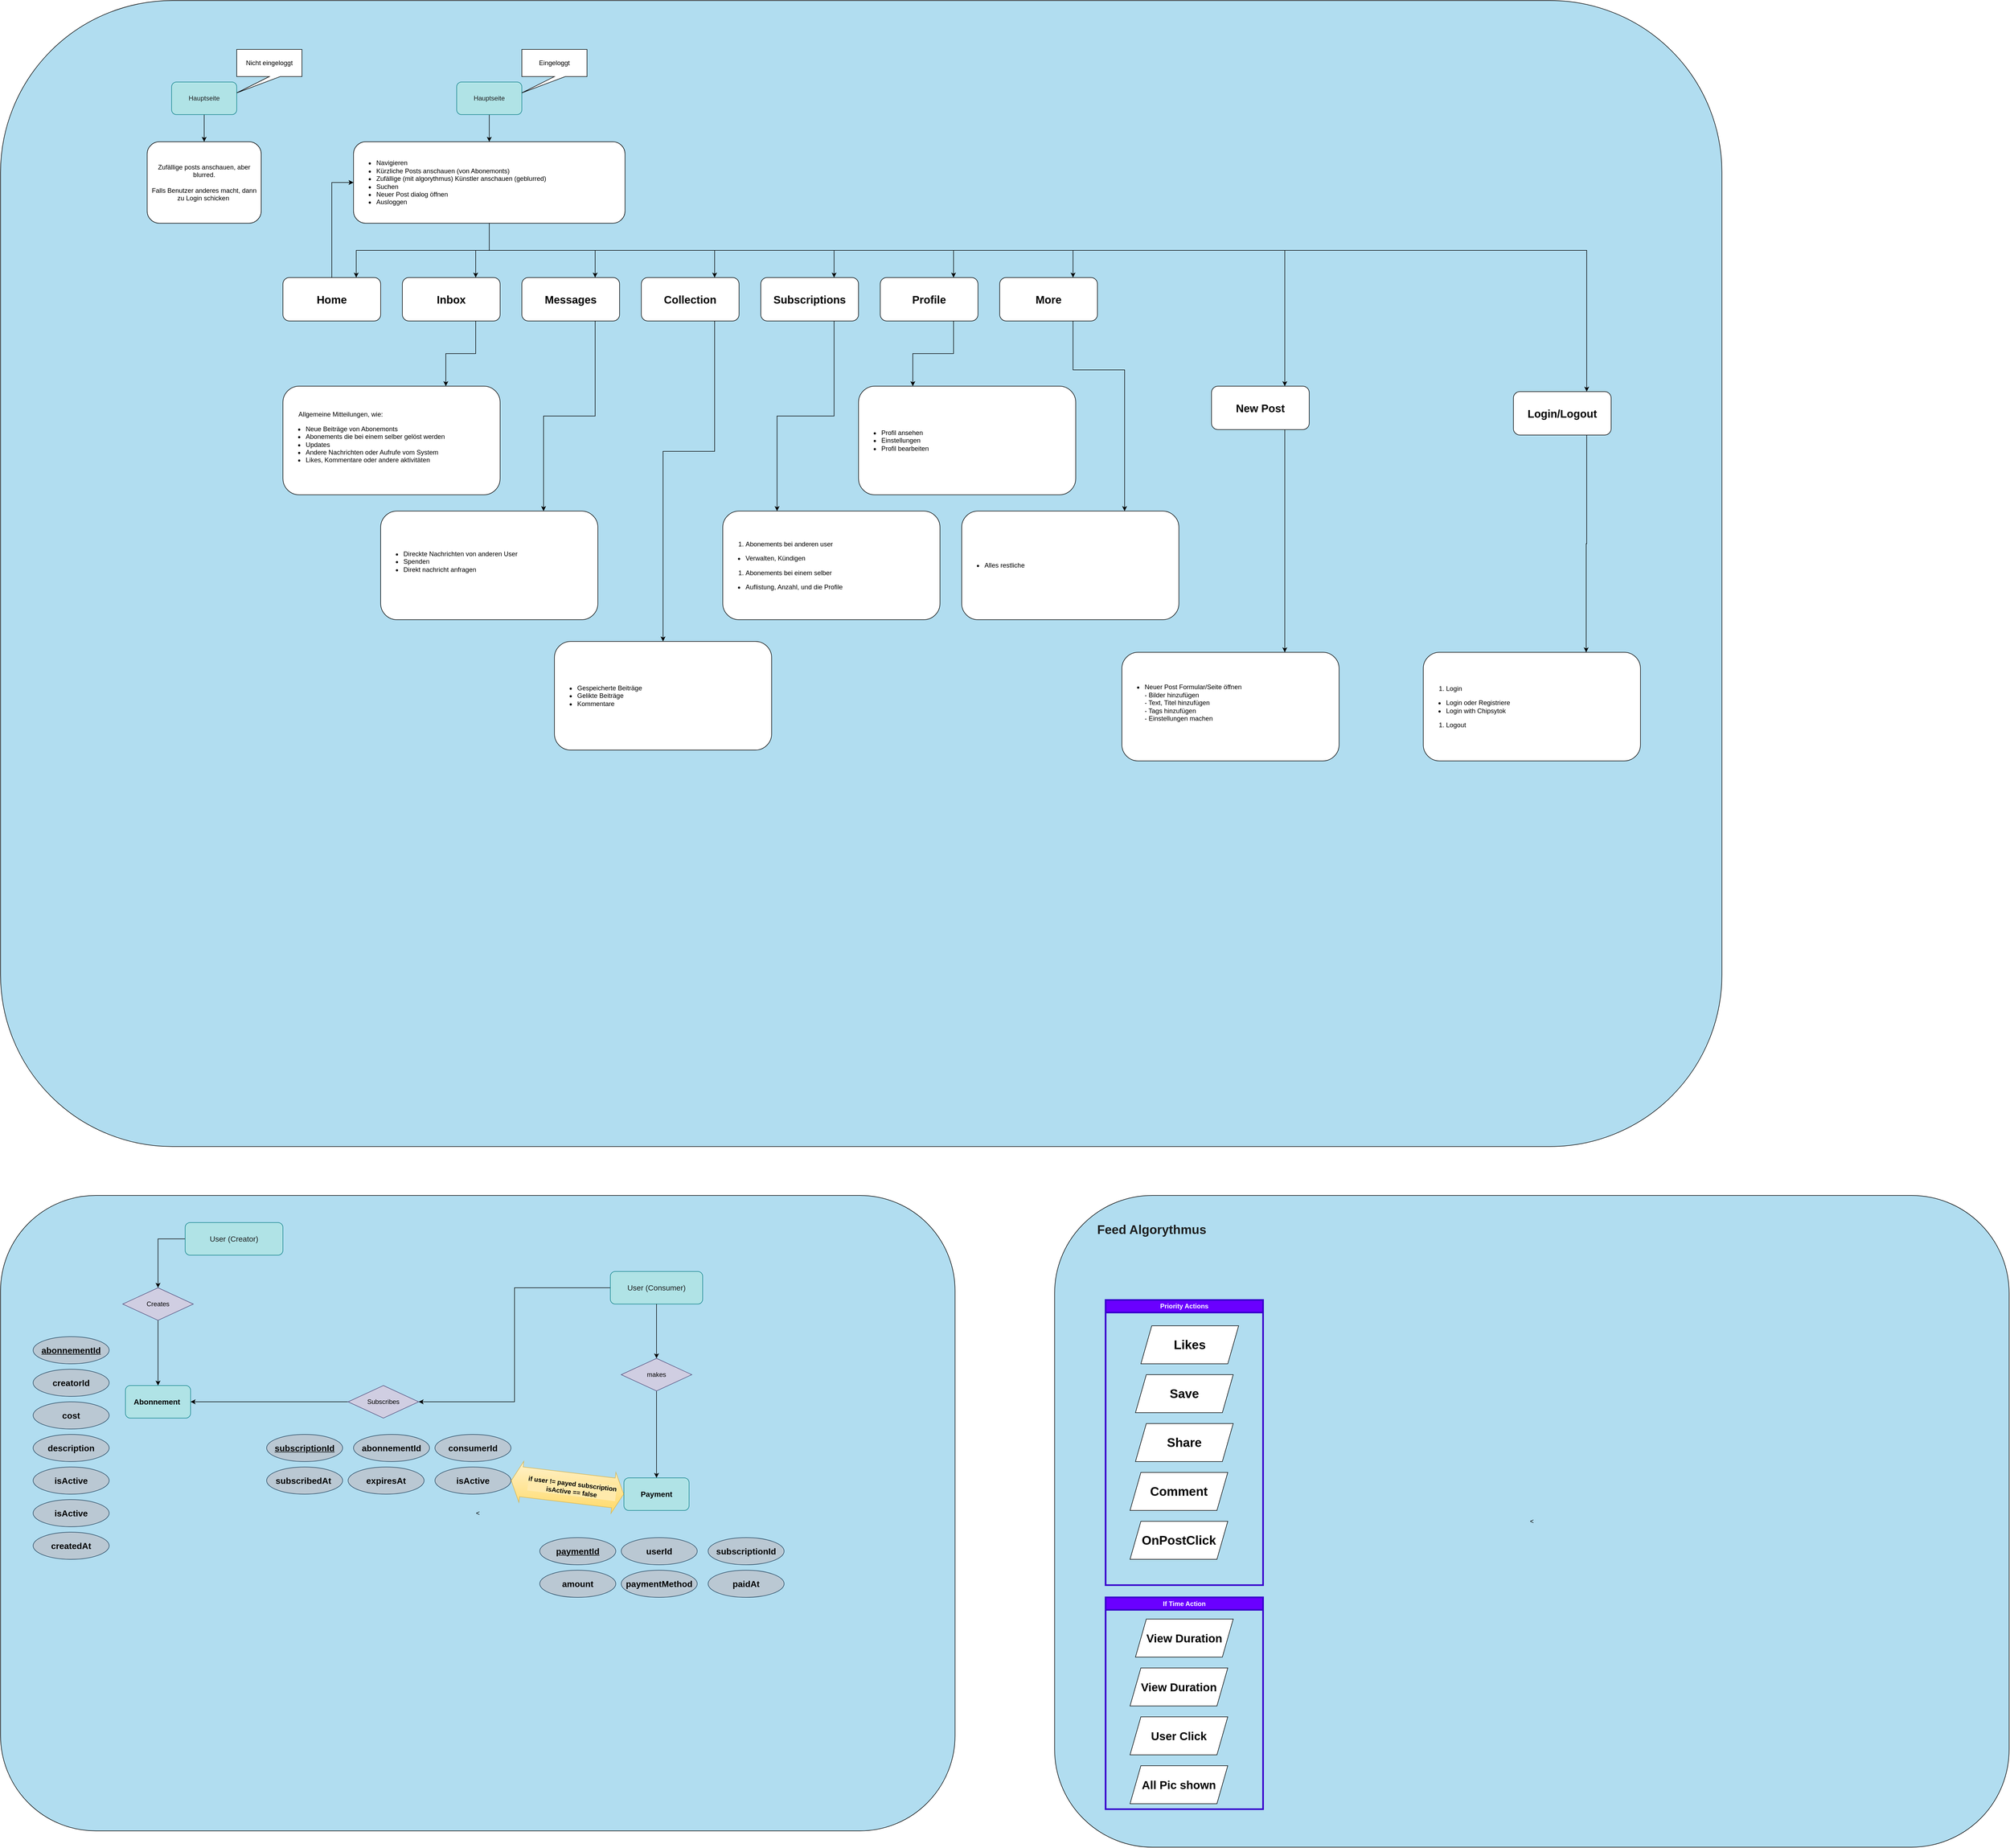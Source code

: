 <mxfile version="25.0.2">
  <diagram name="Seite-1" id="jKsxETpBKqMDLG8IwvQ8">
    <mxGraphModel dx="3860" dy="2714" grid="1" gridSize="10" guides="1" tooltips="1" connect="1" arrows="1" fold="1" page="1" pageScale="1" pageWidth="1654" pageHeight="1169" math="0" shadow="0">
      <root>
        <mxCell id="0" />
        <mxCell id="1" parent="0" />
        <mxCell id="M65IghktugDSihwL8zUm-1" value="&amp;lt;" style="rounded=1;whiteSpace=wrap;html=1;fillColor=#b1ddf0;strokeColor=#000000;movable=0;resizable=0;rotatable=0;deletable=0;editable=0;locked=1;connectable=0;" parent="1" vertex="1">
          <mxGeometry x="-480" y="-400" width="3170" height="2110" as="geometry" />
        </mxCell>
        <mxCell id="M65IghktugDSihwL8zUm-4" style="edgeStyle=orthogonalEdgeStyle;rounded=0;orthogonalLoop=1;jettySize=auto;html=1;exitX=0.5;exitY=1;exitDx=0;exitDy=0;strokeColor=#000000;" parent="1" source="M65IghktugDSihwL8zUm-2" target="M65IghktugDSihwL8zUm-3" edge="1">
          <mxGeometry relative="1" as="geometry" />
        </mxCell>
        <mxCell id="M65IghktugDSihwL8zUm-2" value="&lt;font color=&quot;#1c1c1c&quot;&gt;Hauptseite&lt;/font&gt;" style="rounded=1;whiteSpace=wrap;html=1;fillColor=#b0e3e6;strokeColor=#0e8088;" parent="1" vertex="1">
          <mxGeometry x="-165" y="-250" width="120" height="60" as="geometry" />
        </mxCell>
        <mxCell id="M65IghktugDSihwL8zUm-3" value="Zufällige posts anschauen, aber blurred.&lt;br&gt;&lt;br&gt;Falls Benutzer anderes macht, dann zu Login schicken&amp;nbsp;" style="rounded=1;whiteSpace=wrap;html=1;" parent="1" vertex="1">
          <mxGeometry x="-210" y="-140" width="210" height="150" as="geometry" />
        </mxCell>
        <mxCell id="M65IghktugDSihwL8zUm-10" value="Nicht eingeloggt" style="shape=callout;whiteSpace=wrap;html=1;perimeter=calloutPerimeter;position2=0;" parent="1" vertex="1">
          <mxGeometry x="-45" y="-310" width="120" height="80" as="geometry" />
        </mxCell>
        <mxCell id="M65IghktugDSihwL8zUm-16" style="edgeStyle=orthogonalEdgeStyle;rounded=0;orthogonalLoop=1;jettySize=auto;html=1;exitX=0.5;exitY=1;exitDx=0;exitDy=0;strokeColor=#000000;" parent="1" source="M65IghktugDSihwL8zUm-12" target="M65IghktugDSihwL8zUm-13" edge="1">
          <mxGeometry relative="1" as="geometry" />
        </mxCell>
        <mxCell id="M65IghktugDSihwL8zUm-12" value="&lt;font color=&quot;#1c1c1c&quot;&gt;Hauptseite&lt;/font&gt;" style="rounded=1;whiteSpace=wrap;html=1;fillColor=#b0e3e6;strokeColor=#0e8088;" parent="1" vertex="1">
          <mxGeometry x="360" y="-250" width="120" height="60" as="geometry" />
        </mxCell>
        <mxCell id="M65IghktugDSihwL8zUm-26" style="edgeStyle=orthogonalEdgeStyle;rounded=0;orthogonalLoop=1;jettySize=auto;html=1;exitX=0.5;exitY=1;exitDx=0;exitDy=0;entryX=0.75;entryY=0;entryDx=0;entryDy=0;fillColor=#fad7ac;strokeColor=#000000;" parent="1" source="M65IghktugDSihwL8zUm-13" target="M65IghktugDSihwL8zUm-17" edge="1">
          <mxGeometry relative="1" as="geometry" />
        </mxCell>
        <mxCell id="M65IghktugDSihwL8zUm-27" style="edgeStyle=orthogonalEdgeStyle;rounded=0;orthogonalLoop=1;jettySize=auto;html=1;exitX=0.5;exitY=1;exitDx=0;exitDy=0;entryX=0.75;entryY=0;entryDx=0;entryDy=0;strokeColor=#000000;" parent="1" source="M65IghktugDSihwL8zUm-13" target="M65IghktugDSihwL8zUm-18" edge="1">
          <mxGeometry relative="1" as="geometry" />
        </mxCell>
        <mxCell id="M65IghktugDSihwL8zUm-28" style="edgeStyle=orthogonalEdgeStyle;rounded=0;orthogonalLoop=1;jettySize=auto;html=1;exitX=0.5;exitY=1;exitDx=0;exitDy=0;entryX=0.75;entryY=0;entryDx=0;entryDy=0;strokeColor=#000000;" parent="1" source="M65IghktugDSihwL8zUm-13" target="M65IghktugDSihwL8zUm-23" edge="1">
          <mxGeometry relative="1" as="geometry" />
        </mxCell>
        <mxCell id="M65IghktugDSihwL8zUm-29" style="edgeStyle=orthogonalEdgeStyle;rounded=0;orthogonalLoop=1;jettySize=auto;html=1;exitX=0.5;exitY=1;exitDx=0;exitDy=0;entryX=0.75;entryY=0;entryDx=0;entryDy=0;strokeColor=#000000;" parent="1" source="M65IghktugDSihwL8zUm-13" target="M65IghktugDSihwL8zUm-22" edge="1">
          <mxGeometry relative="1" as="geometry" />
        </mxCell>
        <mxCell id="M65IghktugDSihwL8zUm-30" style="edgeStyle=orthogonalEdgeStyle;rounded=0;orthogonalLoop=1;jettySize=auto;html=1;exitX=0.5;exitY=1;exitDx=0;exitDy=0;entryX=0.75;entryY=0;entryDx=0;entryDy=0;strokeColor=#000000;" parent="1" source="M65IghktugDSihwL8zUm-13" target="M65IghktugDSihwL8zUm-21" edge="1">
          <mxGeometry relative="1" as="geometry" />
        </mxCell>
        <mxCell id="M65IghktugDSihwL8zUm-31" style="edgeStyle=orthogonalEdgeStyle;rounded=0;orthogonalLoop=1;jettySize=auto;html=1;exitX=0.5;exitY=1;exitDx=0;exitDy=0;entryX=0.75;entryY=0;entryDx=0;entryDy=0;strokeColor=#000000;" parent="1" source="M65IghktugDSihwL8zUm-13" target="M65IghktugDSihwL8zUm-20" edge="1">
          <mxGeometry relative="1" as="geometry" />
        </mxCell>
        <mxCell id="M65IghktugDSihwL8zUm-43" style="edgeStyle=orthogonalEdgeStyle;rounded=0;orthogonalLoop=1;jettySize=auto;html=1;exitX=0.5;exitY=1;exitDx=0;exitDy=0;entryX=0.75;entryY=0;entryDx=0;entryDy=0;strokeColor=#000000;" parent="1" source="M65IghktugDSihwL8zUm-13" target="M65IghktugDSihwL8zUm-42" edge="1">
          <mxGeometry relative="1" as="geometry" />
        </mxCell>
        <mxCell id="M65IghktugDSihwL8zUm-49" style="edgeStyle=orthogonalEdgeStyle;rounded=0;orthogonalLoop=1;jettySize=auto;html=1;exitX=0.5;exitY=1;exitDx=0;exitDy=0;entryX=0.75;entryY=0;entryDx=0;entryDy=0;strokeColor=#000000;" parent="1" source="M65IghktugDSihwL8zUm-13" target="M65IghktugDSihwL8zUm-46" edge="1">
          <mxGeometry relative="1" as="geometry">
            <Array as="points">
              <mxPoint x="420" y="60" />
              <mxPoint x="1885" y="60" />
            </Array>
          </mxGeometry>
        </mxCell>
        <mxCell id="M65IghktugDSihwL8zUm-54" style="edgeStyle=orthogonalEdgeStyle;rounded=0;orthogonalLoop=1;jettySize=auto;html=1;exitX=0.5;exitY=1;exitDx=0;exitDy=0;entryX=0.75;entryY=0;entryDx=0;entryDy=0;strokeColor=#000000;" parent="1" source="M65IghktugDSihwL8zUm-13" target="M65IghktugDSihwL8zUm-51" edge="1">
          <mxGeometry relative="1" as="geometry">
            <Array as="points">
              <mxPoint x="420" y="60" />
              <mxPoint x="2441" y="60" />
            </Array>
          </mxGeometry>
        </mxCell>
        <mxCell id="M65IghktugDSihwL8zUm-13" value="&lt;ul&gt;&lt;li&gt;Navigieren&lt;/li&gt;&lt;li style=&quot;&quot;&gt;Kürzliche Posts anschauen (von Abonemonts)&lt;/li&gt;&lt;li style=&quot;&quot;&gt;Zufällige (mit algorythmus) Künstler anschauen (geblurred)&lt;/li&gt;&lt;li style=&quot;&quot;&gt;Suchen&lt;/li&gt;&lt;li style=&quot;&quot;&gt;Neuer Post dialog öffnen&lt;/li&gt;&lt;li style=&quot;&quot;&gt;Ausloggen&lt;/li&gt;&lt;/ul&gt;" style="rounded=1;whiteSpace=wrap;html=1;align=left;" parent="1" vertex="1">
          <mxGeometry x="170" y="-140" width="500" height="150" as="geometry" />
        </mxCell>
        <mxCell id="M65IghktugDSihwL8zUm-14" value="Eingeloggt" style="shape=callout;whiteSpace=wrap;html=1;perimeter=calloutPerimeter;position2=0;" parent="1" vertex="1">
          <mxGeometry x="480" y="-310" width="120" height="80" as="geometry" />
        </mxCell>
        <mxCell id="M65IghktugDSihwL8zUm-25" style="edgeStyle=orthogonalEdgeStyle;rounded=0;orthogonalLoop=1;jettySize=auto;html=1;exitX=0.5;exitY=0;exitDx=0;exitDy=0;entryX=0;entryY=0.5;entryDx=0;entryDy=0;strokeColor=#000000;" parent="1" source="M65IghktugDSihwL8zUm-17" target="M65IghktugDSihwL8zUm-13" edge="1">
          <mxGeometry relative="1" as="geometry" />
        </mxCell>
        <mxCell id="M65IghktugDSihwL8zUm-17" value="Home" style="rounded=1;whiteSpace=wrap;html=1;fontSize=20;fontStyle=1" parent="1" vertex="1">
          <mxGeometry x="40" y="110" width="180" height="80" as="geometry" />
        </mxCell>
        <mxCell id="M65IghktugDSihwL8zUm-33" style="edgeStyle=orthogonalEdgeStyle;rounded=0;orthogonalLoop=1;jettySize=auto;html=1;exitX=0.75;exitY=1;exitDx=0;exitDy=0;entryX=0.75;entryY=0;entryDx=0;entryDy=0;strokeColor=#000000;" parent="1" source="M65IghktugDSihwL8zUm-18" target="M65IghktugDSihwL8zUm-32" edge="1">
          <mxGeometry relative="1" as="geometry" />
        </mxCell>
        <mxCell id="M65IghktugDSihwL8zUm-18" value="Inbox" style="rounded=1;whiteSpace=wrap;html=1;fontSize=20;fontStyle=1" parent="1" vertex="1">
          <mxGeometry x="260" y="110" width="180" height="80" as="geometry" />
        </mxCell>
        <mxCell id="M65IghktugDSihwL8zUm-41" style="edgeStyle=orthogonalEdgeStyle;rounded=0;orthogonalLoop=1;jettySize=auto;html=1;exitX=0.75;exitY=1;exitDx=0;exitDy=0;entryX=0.25;entryY=0;entryDx=0;entryDy=0;strokeColor=#000000;" parent="1" source="M65IghktugDSihwL8zUm-20" target="M65IghktugDSihwL8zUm-40" edge="1">
          <mxGeometry relative="1" as="geometry" />
        </mxCell>
        <mxCell id="M65IghktugDSihwL8zUm-20" value="Profile" style="rounded=1;whiteSpace=wrap;html=1;fontSize=20;fontStyle=1" parent="1" vertex="1">
          <mxGeometry x="1140" y="110" width="180" height="80" as="geometry" />
        </mxCell>
        <mxCell id="M65IghktugDSihwL8zUm-39" style="edgeStyle=orthogonalEdgeStyle;rounded=0;orthogonalLoop=1;jettySize=auto;html=1;exitX=0.75;exitY=1;exitDx=0;exitDy=0;entryX=0.25;entryY=0;entryDx=0;entryDy=0;strokeColor=#000000;" parent="1" source="M65IghktugDSihwL8zUm-21" target="M65IghktugDSihwL8zUm-38" edge="1">
          <mxGeometry relative="1" as="geometry" />
        </mxCell>
        <mxCell id="M65IghktugDSihwL8zUm-21" value="Subscriptions" style="rounded=1;whiteSpace=wrap;html=1;fontSize=20;fontStyle=1" parent="1" vertex="1">
          <mxGeometry x="920" y="110" width="180" height="80" as="geometry" />
        </mxCell>
        <mxCell id="M65IghktugDSihwL8zUm-37" style="edgeStyle=orthogonalEdgeStyle;rounded=0;orthogonalLoop=1;jettySize=auto;html=1;exitX=0.75;exitY=1;exitDx=0;exitDy=0;entryX=0.5;entryY=0;entryDx=0;entryDy=0;strokeColor=#000000;" parent="1" source="M65IghktugDSihwL8zUm-22" target="M65IghktugDSihwL8zUm-36" edge="1">
          <mxGeometry relative="1" as="geometry">
            <Array as="points">
              <mxPoint x="835" y="430" />
              <mxPoint x="740" y="430" />
            </Array>
          </mxGeometry>
        </mxCell>
        <mxCell id="M65IghktugDSihwL8zUm-22" value="Collection" style="rounded=1;whiteSpace=wrap;html=1;fontSize=20;fontStyle=1" parent="1" vertex="1">
          <mxGeometry x="700" y="110" width="180" height="80" as="geometry" />
        </mxCell>
        <mxCell id="M65IghktugDSihwL8zUm-35" style="edgeStyle=orthogonalEdgeStyle;rounded=0;orthogonalLoop=1;jettySize=auto;html=1;exitX=0.75;exitY=1;exitDx=0;exitDy=0;entryX=0.75;entryY=0;entryDx=0;entryDy=0;strokeColor=#000000;" parent="1" source="M65IghktugDSihwL8zUm-23" target="M65IghktugDSihwL8zUm-34" edge="1">
          <mxGeometry relative="1" as="geometry" />
        </mxCell>
        <mxCell id="M65IghktugDSihwL8zUm-23" value="Messages" style="rounded=1;whiteSpace=wrap;html=1;fontSize=20;fontStyle=1" parent="1" vertex="1">
          <mxGeometry x="480" y="110" width="180" height="80" as="geometry" />
        </mxCell>
        <mxCell id="M65IghktugDSihwL8zUm-32" value="&lt;span style=&quot;white-space: pre;&quot;&gt;&#x9;&lt;/span&gt;Allgemeine Mitteilungen, wie:&lt;div&gt;&lt;ul&gt;&lt;li&gt;Neue Beiträge von Abonemonts&lt;/li&gt;&lt;li&gt;Abonements die bei einem selber gelöst werden&lt;/li&gt;&lt;li&gt;Updates&lt;/li&gt;&lt;li&gt;Andere Nachrichten oder Aufrufe vom System&lt;/li&gt;&lt;li&gt;Likes, Kommentare oder andere aktivitäten&amp;nbsp;&amp;nbsp;&lt;br&gt;&lt;/li&gt;&lt;/ul&gt;&lt;/div&gt;" style="rounded=1;whiteSpace=wrap;html=1;align=left;" parent="1" vertex="1">
          <mxGeometry x="40" y="310" width="400" height="200" as="geometry" />
        </mxCell>
        <mxCell id="M65IghktugDSihwL8zUm-34" value="&lt;div&gt;&lt;ul&gt;&lt;li&gt;Direckte Nachrichten von anderen User&lt;/li&gt;&lt;li&gt;Spenden&amp;nbsp;&lt;/li&gt;&lt;li&gt;Direkt nachricht anfragen&lt;/li&gt;&lt;/ul&gt;&lt;/div&gt;&lt;div&gt;&lt;span style=&quot;white-space: pre;&quot;&gt;&#x9;&lt;/span&gt;&lt;br&gt;&lt;/div&gt;" style="rounded=1;whiteSpace=wrap;html=1;align=left;" parent="1" vertex="1">
          <mxGeometry x="220" y="540" width="400" height="200" as="geometry" />
        </mxCell>
        <mxCell id="M65IghktugDSihwL8zUm-36" value="&lt;ul&gt;&lt;li&gt;Gespeicherte Beiträge&lt;/li&gt;&lt;li&gt;Gelikte Beiträge&amp;nbsp;&lt;/li&gt;&lt;li&gt;Kommentare&lt;/li&gt;&lt;/ul&gt;" style="rounded=1;whiteSpace=wrap;html=1;align=left;" parent="1" vertex="1">
          <mxGeometry x="540" y="780" width="400" height="200" as="geometry" />
        </mxCell>
        <mxCell id="M65IghktugDSihwL8zUm-38" value="&lt;ol&gt;&lt;li&gt;Abonements bei anderen user&lt;/li&gt;&lt;/ol&gt;&lt;ul&gt;&lt;li&gt;Verwalten, Kündigen&lt;/li&gt;&lt;/ul&gt;&lt;ol&gt;&lt;li&gt;Abonements bei einem selber&lt;/li&gt;&lt;/ol&gt;&lt;ul&gt;&lt;li&gt;Auflistung, Anzahl, und die Profile&lt;/li&gt;&lt;/ul&gt;" style="rounded=1;whiteSpace=wrap;html=1;align=left;" parent="1" vertex="1">
          <mxGeometry x="850" y="540" width="400" height="200" as="geometry" />
        </mxCell>
        <mxCell id="M65IghktugDSihwL8zUm-40" value="&lt;ul&gt;&lt;li&gt;Profil ansehen&lt;/li&gt;&lt;li&gt;Einstellungen&lt;/li&gt;&lt;li&gt;Profil bearbeiten&lt;/li&gt;&lt;/ul&gt;" style="rounded=1;whiteSpace=wrap;html=1;align=left;" parent="1" vertex="1">
          <mxGeometry x="1100" y="310" width="400" height="200" as="geometry" />
        </mxCell>
        <mxCell id="M65IghktugDSihwL8zUm-45" style="edgeStyle=orthogonalEdgeStyle;rounded=0;orthogonalLoop=1;jettySize=auto;html=1;exitX=0.75;exitY=1;exitDx=0;exitDy=0;entryX=0.75;entryY=0;entryDx=0;entryDy=0;strokeColor=#000000;" parent="1" source="M65IghktugDSihwL8zUm-42" target="M65IghktugDSihwL8zUm-44" edge="1">
          <mxGeometry relative="1" as="geometry">
            <Array as="points">
              <mxPoint x="1495" y="280" />
              <mxPoint x="1590" y="280" />
            </Array>
          </mxGeometry>
        </mxCell>
        <mxCell id="M65IghktugDSihwL8zUm-42" value="More" style="rounded=1;whiteSpace=wrap;html=1;fontSize=20;fontStyle=1" parent="1" vertex="1">
          <mxGeometry x="1360" y="110" width="180" height="80" as="geometry" />
        </mxCell>
        <mxCell id="M65IghktugDSihwL8zUm-44" value="&lt;ul&gt;&lt;li&gt;Alles restliche&lt;/li&gt;&lt;/ul&gt;" style="rounded=1;whiteSpace=wrap;html=1;align=left;" parent="1" vertex="1">
          <mxGeometry x="1290" y="540" width="400" height="200" as="geometry" />
        </mxCell>
        <mxCell id="M65IghktugDSihwL8zUm-48" style="edgeStyle=orthogonalEdgeStyle;rounded=0;orthogonalLoop=1;jettySize=auto;html=1;exitX=0.75;exitY=1;exitDx=0;exitDy=0;entryX=0.75;entryY=0;entryDx=0;entryDy=0;strokeColor=#000000;" parent="1" source="M65IghktugDSihwL8zUm-46" target="M65IghktugDSihwL8zUm-47" edge="1">
          <mxGeometry relative="1" as="geometry" />
        </mxCell>
        <mxCell id="M65IghktugDSihwL8zUm-46" value="New Post" style="rounded=1;whiteSpace=wrap;html=1;fontSize=20;fontStyle=1" parent="1" vertex="1">
          <mxGeometry x="1750" y="310" width="180" height="80" as="geometry" />
        </mxCell>
        <mxCell id="M65IghktugDSihwL8zUm-47" value="&lt;ul&gt;&lt;li&gt;Neuer Post Formular/Seite öffnen&lt;br&gt;- Bilder hinzufügen&lt;br&gt;- Text, Titel hinzufügen&lt;br&gt;- Tags hinzufügen&lt;br&gt;- Einstellungen machen&lt;br&gt;&lt;br&gt;&lt;/li&gt;&lt;/ul&gt;" style="rounded=1;whiteSpace=wrap;html=1;align=left;" parent="1" vertex="1">
          <mxGeometry x="1585" y="800" width="400" height="200" as="geometry" />
        </mxCell>
        <mxCell id="M65IghktugDSihwL8zUm-50" style="edgeStyle=orthogonalEdgeStyle;rounded=0;orthogonalLoop=1;jettySize=auto;html=1;exitX=0.75;exitY=1;exitDx=0;exitDy=0;entryX=0.75;entryY=0;entryDx=0;entryDy=0;strokeColor=#000000;" parent="1" source="M65IghktugDSihwL8zUm-51" target="M65IghktugDSihwL8zUm-52" edge="1">
          <mxGeometry relative="1" as="geometry" />
        </mxCell>
        <mxCell id="M65IghktugDSihwL8zUm-51" value="Login/Logout" style="rounded=1;whiteSpace=wrap;html=1;fontSize=20;fontStyle=1" parent="1" vertex="1">
          <mxGeometry x="2306" y="320" width="180" height="80" as="geometry" />
        </mxCell>
        <mxCell id="M65IghktugDSihwL8zUm-52" value="&lt;ol&gt;&lt;li&gt;Login&lt;/li&gt;&lt;/ol&gt;&lt;ul&gt;&lt;li&gt;Login oder Registriere&lt;br&gt;&lt;/li&gt;&lt;li&gt;Login with Chipsytok&lt;/li&gt;&lt;/ul&gt;&lt;ol&gt;&lt;li&gt;Logout&lt;/li&gt;&lt;/ol&gt;" style="rounded=1;whiteSpace=wrap;html=1;align=left;" parent="1" vertex="1">
          <mxGeometry x="2140" y="800" width="400" height="200" as="geometry" />
        </mxCell>
        <mxCell id="rVRmx0exiHZp06LLSsyq-1" value="&amp;lt;" style="rounded=1;whiteSpace=wrap;html=1;fillColor=#b1ddf0;strokeColor=#000000;movable=0;resizable=0;rotatable=0;deletable=0;editable=0;locked=1;connectable=0;" parent="1" vertex="1">
          <mxGeometry x="-480" y="1800" width="1757.77" height="1170" as="geometry" />
        </mxCell>
        <mxCell id="rVRmx0exiHZp06LLSsyq-3" value="&lt;font color=&quot;#000000&quot; style=&quot;font-size: 14px;&quot;&gt;&lt;b&gt;Abonnement&amp;nbsp;&lt;/b&gt;&lt;/font&gt;" style="rounded=1;whiteSpace=wrap;html=1;fillColor=#b0e3e6;strokeColor=#0e8088;" parent="1" vertex="1">
          <mxGeometry x="-250" y="2150" width="120" height="60" as="geometry" />
        </mxCell>
        <mxCell id="rVRmx0exiHZp06LLSsyq-8" style="edgeStyle=orthogonalEdgeStyle;rounded=0;orthogonalLoop=1;jettySize=auto;html=1;exitX=0;exitY=0.5;exitDx=0;exitDy=0;entryX=1;entryY=0.5;entryDx=0;entryDy=0;strokeColor=#000000;" parent="1" source="rVRmx0exiHZp06LLSsyq-5" target="rVRmx0exiHZp06LLSsyq-6" edge="1">
          <mxGeometry relative="1" as="geometry" />
        </mxCell>
        <mxCell id="rVRmx0exiHZp06LLSsyq-5" value="&lt;font style=&quot;font-size: 14px;&quot; color=&quot;#1c1c1c&quot;&gt;User (Consumer)&lt;/font&gt;" style="rounded=1;whiteSpace=wrap;html=1;fillColor=#b0e3e6;strokeColor=#0e8088;" parent="1" vertex="1">
          <mxGeometry x="643" y="1940" width="170" height="60" as="geometry" />
        </mxCell>
        <mxCell id="rVRmx0exiHZp06LLSsyq-7" style="edgeStyle=orthogonalEdgeStyle;rounded=0;orthogonalLoop=1;jettySize=auto;html=1;exitX=0;exitY=0.5;exitDx=0;exitDy=0;strokeColor=#000000;" parent="1" source="rVRmx0exiHZp06LLSsyq-6" target="rVRmx0exiHZp06LLSsyq-3" edge="1">
          <mxGeometry relative="1" as="geometry">
            <mxPoint x="333" y="1970" as="targetPoint" />
          </mxGeometry>
        </mxCell>
        <mxCell id="rVRmx0exiHZp06LLSsyq-6" value="&lt;font color=&quot;#000000&quot;&gt;Subscribes&lt;/font&gt;" style="rhombus;whiteSpace=wrap;html=1;fillColor=#d0cee2;strokeColor=#56517e;" parent="1" vertex="1">
          <mxGeometry x="160" y="2150" width="130" height="60" as="geometry" />
        </mxCell>
        <mxCell id="rVRmx0exiHZp06LLSsyq-10" style="edgeStyle=orthogonalEdgeStyle;rounded=0;orthogonalLoop=1;jettySize=auto;html=1;exitX=0;exitY=0.5;exitDx=0;exitDy=0;strokeColor=#000000;" parent="1" source="rVRmx0exiHZp06LLSsyq-11" target="rVRmx0exiHZp06LLSsyq-13" edge="1">
          <mxGeometry relative="1" as="geometry">
            <mxPoint x="-150" y="2110" as="targetPoint" />
          </mxGeometry>
        </mxCell>
        <mxCell id="rVRmx0exiHZp06LLSsyq-11" value="&lt;font style=&quot;font-size: 14px;&quot; color=&quot;#1c1c1c&quot;&gt;User (Creator)&lt;/font&gt;" style="rounded=1;whiteSpace=wrap;html=1;fillColor=#b0e3e6;strokeColor=#0e8088;" parent="1" vertex="1">
          <mxGeometry x="-140" y="1850" width="180" height="60" as="geometry" />
        </mxCell>
        <mxCell id="rVRmx0exiHZp06LLSsyq-12" style="edgeStyle=orthogonalEdgeStyle;rounded=0;orthogonalLoop=1;jettySize=auto;html=1;exitX=0.5;exitY=1;exitDx=0;exitDy=0;strokeColor=#000000;entryX=0.5;entryY=0;entryDx=0;entryDy=0;" parent="1" source="rVRmx0exiHZp06LLSsyq-13" target="rVRmx0exiHZp06LLSsyq-3" edge="1">
          <mxGeometry relative="1" as="geometry">
            <mxPoint x="-520" y="2030" as="targetPoint" />
          </mxGeometry>
        </mxCell>
        <mxCell id="rVRmx0exiHZp06LLSsyq-13" value="&lt;font color=&quot;#000000&quot;&gt;Creates&lt;/font&gt;" style="rhombus;whiteSpace=wrap;html=1;fillColor=#d0cee2;strokeColor=#56517e;" parent="1" vertex="1">
          <mxGeometry x="-255" y="1970" width="130" height="60" as="geometry" />
        </mxCell>
        <mxCell id="rVRmx0exiHZp06LLSsyq-15" value="&lt;font style=&quot;font-size: 16px;&quot; color=&quot;#000000&quot;&gt;&lt;b&gt;cost&lt;/b&gt;&lt;/font&gt;" style="ellipse;whiteSpace=wrap;html=1;fillColor=#bac8d3;strokeColor=#23445d;" parent="1" vertex="1">
          <mxGeometry x="-420" y="2180" width="140" height="50" as="geometry" />
        </mxCell>
        <mxCell id="rVRmx0exiHZp06LLSsyq-16" value="&lt;span style=&quot;font-size: 16px;&quot;&gt;&lt;b&gt;abonnementId&lt;/b&gt;&lt;/span&gt;" style="ellipse;whiteSpace=wrap;html=1;fillColor=#bac8d3;strokeColor=#23445d;fontStyle=4;fontColor=#000000;" parent="1" vertex="1">
          <mxGeometry x="-420" y="2060" width="140" height="50" as="geometry" />
        </mxCell>
        <mxCell id="rVRmx0exiHZp06LLSsyq-17" value="&lt;font style=&quot;font-size: 16px;&quot; color=&quot;#000000&quot;&gt;&lt;b&gt;description&lt;/b&gt;&lt;/font&gt;" style="ellipse;whiteSpace=wrap;html=1;fillColor=#bac8d3;strokeColor=#23445d;" parent="1" vertex="1">
          <mxGeometry x="-420" y="2240" width="140" height="50" as="geometry" />
        </mxCell>
        <mxCell id="rVRmx0exiHZp06LLSsyq-18" value="&lt;font style=&quot;font-size: 16px;&quot; color=&quot;#000000&quot;&gt;&lt;b&gt;creatorId&lt;/b&gt;&lt;/font&gt;" style="ellipse;whiteSpace=wrap;html=1;fillColor=#bac8d3;strokeColor=#23445d;" parent="1" vertex="1">
          <mxGeometry x="-420" y="2120" width="140" height="50" as="geometry" />
        </mxCell>
        <mxCell id="rVRmx0exiHZp06LLSsyq-19" value="&lt;font style=&quot;font-size: 16px;&quot; color=&quot;#000000&quot;&gt;&lt;b&gt;isActive&lt;/b&gt;&lt;/font&gt;" style="ellipse;whiteSpace=wrap;html=1;fillColor=#bac8d3;strokeColor=#23445d;" parent="1" vertex="1">
          <mxGeometry x="-420" y="2300" width="140" height="50" as="geometry" />
        </mxCell>
        <mxCell id="rVRmx0exiHZp06LLSsyq-20" value="&lt;font style=&quot;font-size: 16px;&quot; color=&quot;#000000&quot;&gt;&lt;b&gt;isActive&lt;/b&gt;&lt;/font&gt;" style="ellipse;whiteSpace=wrap;html=1;fillColor=#bac8d3;strokeColor=#23445d;" parent="1" vertex="1">
          <mxGeometry x="-420" y="2360" width="140" height="50" as="geometry" />
        </mxCell>
        <mxCell id="rVRmx0exiHZp06LLSsyq-21" value="&lt;font color=&quot;#000000&quot;&gt;&lt;span style=&quot;font-size: 16px;&quot;&gt;&lt;b&gt;createdAt&lt;/b&gt;&lt;/span&gt;&lt;/font&gt;" style="ellipse;whiteSpace=wrap;html=1;fillColor=#bac8d3;strokeColor=#23445d;" parent="1" vertex="1">
          <mxGeometry x="-420" y="2420" width="140" height="50" as="geometry" />
        </mxCell>
        <mxCell id="rVRmx0exiHZp06LLSsyq-22" value="&lt;span style=&quot;font-size: 16px;&quot;&gt;&lt;b&gt;subscriptionId&lt;/b&gt;&lt;/span&gt;" style="ellipse;whiteSpace=wrap;html=1;fillColor=#bac8d3;strokeColor=#23445d;fontStyle=4;fontColor=#000000;" parent="1" vertex="1">
          <mxGeometry x="10" y="2240" width="140" height="50" as="geometry" />
        </mxCell>
        <mxCell id="rVRmx0exiHZp06LLSsyq-23" value="&lt;font color=&quot;#000000&quot;&gt;&lt;span style=&quot;font-size: 16px;&quot;&gt;&lt;b&gt;consumerId&lt;/b&gt;&lt;/span&gt;&lt;/font&gt;" style="ellipse;whiteSpace=wrap;html=1;fillColor=#bac8d3;strokeColor=#23445d;" parent="1" vertex="1">
          <mxGeometry x="320" y="2240" width="140" height="50" as="geometry" />
        </mxCell>
        <mxCell id="rVRmx0exiHZp06LLSsyq-24" value="&lt;font color=&quot;#000000&quot;&gt;&lt;span style=&quot;font-size: 16px;&quot;&gt;&lt;b&gt;abonnementId&lt;/b&gt;&lt;/span&gt;&lt;/font&gt;" style="ellipse;whiteSpace=wrap;html=1;fillColor=#bac8d3;strokeColor=#23445d;" parent="1" vertex="1">
          <mxGeometry x="170" y="2240" width="140" height="50" as="geometry" />
        </mxCell>
        <mxCell id="rVRmx0exiHZp06LLSsyq-25" value="&lt;font color=&quot;#000000&quot;&gt;&lt;span style=&quot;font-size: 16px;&quot;&gt;&lt;b&gt;subscribedAt&amp;nbsp;&lt;/b&gt;&lt;/span&gt;&lt;/font&gt;" style="ellipse;whiteSpace=wrap;html=1;fillColor=#bac8d3;strokeColor=#23445d;" parent="1" vertex="1">
          <mxGeometry x="10" y="2300" width="140" height="50" as="geometry" />
        </mxCell>
        <mxCell id="rVRmx0exiHZp06LLSsyq-26" value="&lt;font color=&quot;#000000&quot;&gt;&lt;span style=&quot;font-size: 16px;&quot;&gt;&lt;b&gt;expiresAt&lt;/b&gt;&lt;/span&gt;&lt;/font&gt;" style="ellipse;whiteSpace=wrap;html=1;fillColor=#bac8d3;strokeColor=#23445d;" parent="1" vertex="1">
          <mxGeometry x="160" y="2300" width="140" height="50" as="geometry" />
        </mxCell>
        <mxCell id="rVRmx0exiHZp06LLSsyq-27" value="&lt;font color=&quot;#000000&quot;&gt;&lt;span style=&quot;font-size: 16px;&quot;&gt;&lt;b&gt;isActive&lt;/b&gt;&lt;/span&gt;&lt;/font&gt;" style="ellipse;whiteSpace=wrap;html=1;fillColor=#bac8d3;strokeColor=#23445d;" parent="1" vertex="1">
          <mxGeometry x="320" y="2300" width="140" height="50" as="geometry" />
        </mxCell>
        <mxCell id="rVRmx0exiHZp06LLSsyq-29" value="&lt;font color=&quot;#000000&quot; style=&quot;font-size: 14px;&quot;&gt;&lt;b&gt;Payment&lt;/b&gt;&lt;/font&gt;" style="rounded=1;whiteSpace=wrap;html=1;fillColor=#b0e3e6;strokeColor=#0e8088;" parent="1" vertex="1">
          <mxGeometry x="668" y="2320" width="120" height="60" as="geometry" />
        </mxCell>
        <mxCell id="rVRmx0exiHZp06LLSsyq-34" value="&lt;span style=&quot;font-size: 16px;&quot;&gt;&lt;b&gt;paymentId&lt;/b&gt;&lt;/span&gt;" style="ellipse;whiteSpace=wrap;html=1;fillColor=#bac8d3;strokeColor=#23445d;fontStyle=4;fontColor=#000000;" parent="1" vertex="1">
          <mxGeometry x="513" y="2430" width="140" height="50" as="geometry" />
        </mxCell>
        <mxCell id="rVRmx0exiHZp06LLSsyq-35" value="&lt;font color=&quot;#000000&quot;&gt;&lt;span style=&quot;font-size: 16px;&quot;&gt;&lt;b&gt;userId&lt;/b&gt;&lt;/span&gt;&lt;/font&gt;" style="ellipse;whiteSpace=wrap;html=1;fillColor=#bac8d3;strokeColor=#23445d;" parent="1" vertex="1">
          <mxGeometry x="663" y="2430" width="140" height="50" as="geometry" />
        </mxCell>
        <mxCell id="rVRmx0exiHZp06LLSsyq-36" value="&lt;font color=&quot;#000000&quot;&gt;&lt;span style=&quot;font-size: 16px;&quot;&gt;&lt;b&gt;subscriptionId&lt;/b&gt;&lt;/span&gt;&lt;/font&gt;" style="ellipse;whiteSpace=wrap;html=1;fillColor=#bac8d3;strokeColor=#23445d;" parent="1" vertex="1">
          <mxGeometry x="823" y="2430" width="140" height="50" as="geometry" />
        </mxCell>
        <mxCell id="rVRmx0exiHZp06LLSsyq-37" value="&lt;font color=&quot;#000000&quot;&gt;&lt;span style=&quot;font-size: 16px;&quot;&gt;&lt;b&gt;amount&lt;/b&gt;&lt;/span&gt;&lt;/font&gt;" style="ellipse;whiteSpace=wrap;html=1;fillColor=#bac8d3;strokeColor=#23445d;" parent="1" vertex="1">
          <mxGeometry x="513" y="2490" width="140" height="50" as="geometry" />
        </mxCell>
        <mxCell id="rVRmx0exiHZp06LLSsyq-38" value="&lt;font color=&quot;#000000&quot;&gt;&lt;span style=&quot;font-size: 16px;&quot;&gt;&lt;b&gt;paymentMethod&lt;/b&gt;&lt;/span&gt;&lt;/font&gt;" style="ellipse;whiteSpace=wrap;html=1;fillColor=#bac8d3;strokeColor=#23445d;" parent="1" vertex="1">
          <mxGeometry x="663" y="2490" width="140" height="50" as="geometry" />
        </mxCell>
        <mxCell id="rVRmx0exiHZp06LLSsyq-39" value="&lt;font color=&quot;#000000&quot;&gt;&lt;span style=&quot;font-size: 16px;&quot;&gt;&lt;b&gt;paidAt&lt;/b&gt;&lt;/span&gt;&lt;/font&gt;" style="ellipse;whiteSpace=wrap;html=1;fillColor=#bac8d3;strokeColor=#23445d;" parent="1" vertex="1">
          <mxGeometry x="823" y="2490" width="140" height="50" as="geometry" />
        </mxCell>
        <mxCell id="rVRmx0exiHZp06LLSsyq-40" style="edgeStyle=orthogonalEdgeStyle;rounded=0;orthogonalLoop=1;jettySize=auto;html=1;exitX=0.5;exitY=1;exitDx=0;exitDy=0;entryX=0.5;entryY=0;entryDx=0;entryDy=0;strokeColor=#000000;" parent="1" source="rVRmx0exiHZp06LLSsyq-5" target="rVRmx0exiHZp06LLSsyq-42" edge="1">
          <mxGeometry relative="1" as="geometry">
            <mxPoint x="1113" y="2000" as="sourcePoint" />
          </mxGeometry>
        </mxCell>
        <mxCell id="rVRmx0exiHZp06LLSsyq-41" style="edgeStyle=orthogonalEdgeStyle;rounded=0;orthogonalLoop=1;jettySize=auto;html=1;exitX=0.5;exitY=1;exitDx=0;exitDy=0;strokeColor=#000000;entryX=0.5;entryY=0;entryDx=0;entryDy=0;" parent="1" source="rVRmx0exiHZp06LLSsyq-42" target="rVRmx0exiHZp06LLSsyq-29" edge="1">
          <mxGeometry relative="1" as="geometry">
            <mxPoint x="413" y="2210" as="targetPoint" />
          </mxGeometry>
        </mxCell>
        <mxCell id="rVRmx0exiHZp06LLSsyq-42" value="&lt;font color=&quot;#000000&quot;&gt;makes&lt;/font&gt;" style="rhombus;whiteSpace=wrap;html=1;fillColor=#d0cee2;strokeColor=#56517e;" parent="1" vertex="1">
          <mxGeometry x="663" y="2100" width="130" height="60" as="geometry" />
        </mxCell>
        <mxCell id="rVRmx0exiHZp06LLSsyq-43" value="" style="shape=flexArrow;endArrow=classic;startArrow=classic;html=1;rounded=0;fillColor=#fff2cc;gradientColor=#ffd966;strokeColor=#d6b656;exitX=1;exitY=0.5;exitDx=0;exitDy=0;entryX=0;entryY=0.5;entryDx=0;entryDy=0;width=55.152;startSize=5.909;" parent="1" source="rVRmx0exiHZp06LLSsyq-27" target="rVRmx0exiHZp06LLSsyq-29" edge="1">
          <mxGeometry width="100" height="100" relative="1" as="geometry">
            <mxPoint x="533.0" y="2325" as="sourcePoint" />
            <mxPoint x="643" y="2140" as="targetPoint" />
          </mxGeometry>
        </mxCell>
        <mxCell id="rVRmx0exiHZp06LLSsyq-45" value="if user != payed subscription&lt;br&gt;isActive == false" style="edgeLabel;html=1;align=center;verticalAlign=middle;resizable=0;points=[];rotation=7;labelBackgroundColor=#ffeaac;fontColor=#000000;fontStyle=1;fontSize=12;" parent="rVRmx0exiHZp06LLSsyq-43" vertex="1" connectable="0">
          <mxGeometry x="-0.2" y="8" relative="1" as="geometry">
            <mxPoint x="27" y="11" as="offset" />
          </mxGeometry>
        </mxCell>
        <mxCell id="wTCX5poGgviAqyXLQ21u-1" value="&amp;lt;" style="rounded=1;whiteSpace=wrap;html=1;fillColor=#b1ddf0;strokeColor=#000000;movable=1;resizable=1;rotatable=1;deletable=1;editable=1;locked=0;connectable=1;" vertex="1" parent="1">
          <mxGeometry x="1461.11" y="1800" width="1757.77" height="1200" as="geometry" />
        </mxCell>
        <mxCell id="wTCX5poGgviAqyXLQ21u-2" value="Feed Algorythmus" style="text;html=1;align=center;verticalAlign=middle;whiteSpace=wrap;rounded=0;fontColor=#1C1C1C;fontSize=23;fontStyle=1" vertex="1" parent="1">
          <mxGeometry x="1480" y="1790" width="320" height="145" as="geometry" />
        </mxCell>
        <mxCell id="wTCX5poGgviAqyXLQ21u-3" value="Likes" style="shape=parallelogram;perimeter=parallelogramPerimeter;whiteSpace=wrap;html=1;fixedSize=1;fontSize=23;fontStyle=1" vertex="1" parent="1">
          <mxGeometry x="1620" y="2040" width="180" height="70" as="geometry" />
        </mxCell>
        <mxCell id="wTCX5poGgviAqyXLQ21u-4" value="Save" style="shape=parallelogram;perimeter=parallelogramPerimeter;whiteSpace=wrap;html=1;fixedSize=1;fontSize=23;fontStyle=1" vertex="1" parent="1">
          <mxGeometry x="1610" y="2130" width="180" height="70" as="geometry" />
        </mxCell>
        <mxCell id="wTCX5poGgviAqyXLQ21u-5" value="Share" style="shape=parallelogram;perimeter=parallelogramPerimeter;whiteSpace=wrap;html=1;fixedSize=1;fontSize=23;fontStyle=1" vertex="1" parent="1">
          <mxGeometry x="1610" y="2220" width="180" height="70" as="geometry" />
        </mxCell>
        <mxCell id="wTCX5poGgviAqyXLQ21u-6" value="Comment" style="shape=parallelogram;perimeter=parallelogramPerimeter;whiteSpace=wrap;html=1;fixedSize=1;fontSize=23;fontStyle=1" vertex="1" parent="1">
          <mxGeometry x="1600" y="2310" width="180" height="70" as="geometry" />
        </mxCell>
        <mxCell id="wTCX5poGgviAqyXLQ21u-7" value="OnPostClick" style="shape=parallelogram;perimeter=parallelogramPerimeter;whiteSpace=wrap;html=1;fixedSize=1;fontSize=23;fontStyle=1" vertex="1" parent="1">
          <mxGeometry x="1600" y="2400" width="180" height="70" as="geometry" />
        </mxCell>
        <mxCell id="wTCX5poGgviAqyXLQ21u-8" value="Priority Actions" style="swimlane;whiteSpace=wrap;html=1;fillColor=#6a00ff;fontColor=#ffffff;strokeColor=#3700CC;strokeWidth=3;perimeterSpacing=10;" vertex="1" parent="1">
          <mxGeometry x="1555" y="1992.5" width="290" height="525" as="geometry" />
        </mxCell>
        <mxCell id="wTCX5poGgviAqyXLQ21u-9" value="If Time Action" style="swimlane;whiteSpace=wrap;html=1;fillColor=#6a00ff;fontColor=#ffffff;strokeColor=#3700CC;strokeWidth=3;perimeterSpacing=10;" vertex="1" parent="1">
          <mxGeometry x="1555" y="2540" width="290" height="390" as="geometry" />
        </mxCell>
        <mxCell id="wTCX5poGgviAqyXLQ21u-10" value="View Duration" style="shape=parallelogram;perimeter=parallelogramPerimeter;whiteSpace=wrap;html=1;fixedSize=1;fontSize=21;fontStyle=1" vertex="1" parent="wTCX5poGgviAqyXLQ21u-9">
          <mxGeometry x="55" y="40" width="180" height="70" as="geometry" />
        </mxCell>
        <mxCell id="wTCX5poGgviAqyXLQ21u-11" value="View Duration" style="shape=parallelogram;perimeter=parallelogramPerimeter;whiteSpace=wrap;html=1;fixedSize=1;fontSize=21;fontStyle=1" vertex="1" parent="1">
          <mxGeometry x="1600" y="2670" width="180" height="70" as="geometry" />
        </mxCell>
        <mxCell id="wTCX5poGgviAqyXLQ21u-12" value="User Click" style="shape=parallelogram;perimeter=parallelogramPerimeter;whiteSpace=wrap;html=1;fixedSize=1;fontSize=21;fontStyle=1" vertex="1" parent="1">
          <mxGeometry x="1600" y="2760" width="180" height="70" as="geometry" />
        </mxCell>
        <mxCell id="wTCX5poGgviAqyXLQ21u-13" value="All Pic shown" style="shape=parallelogram;perimeter=parallelogramPerimeter;whiteSpace=wrap;html=1;fixedSize=1;fontSize=21;fontStyle=1" vertex="1" parent="1">
          <mxGeometry x="1600" y="2850" width="180" height="70" as="geometry" />
        </mxCell>
      </root>
    </mxGraphModel>
  </diagram>
</mxfile>
